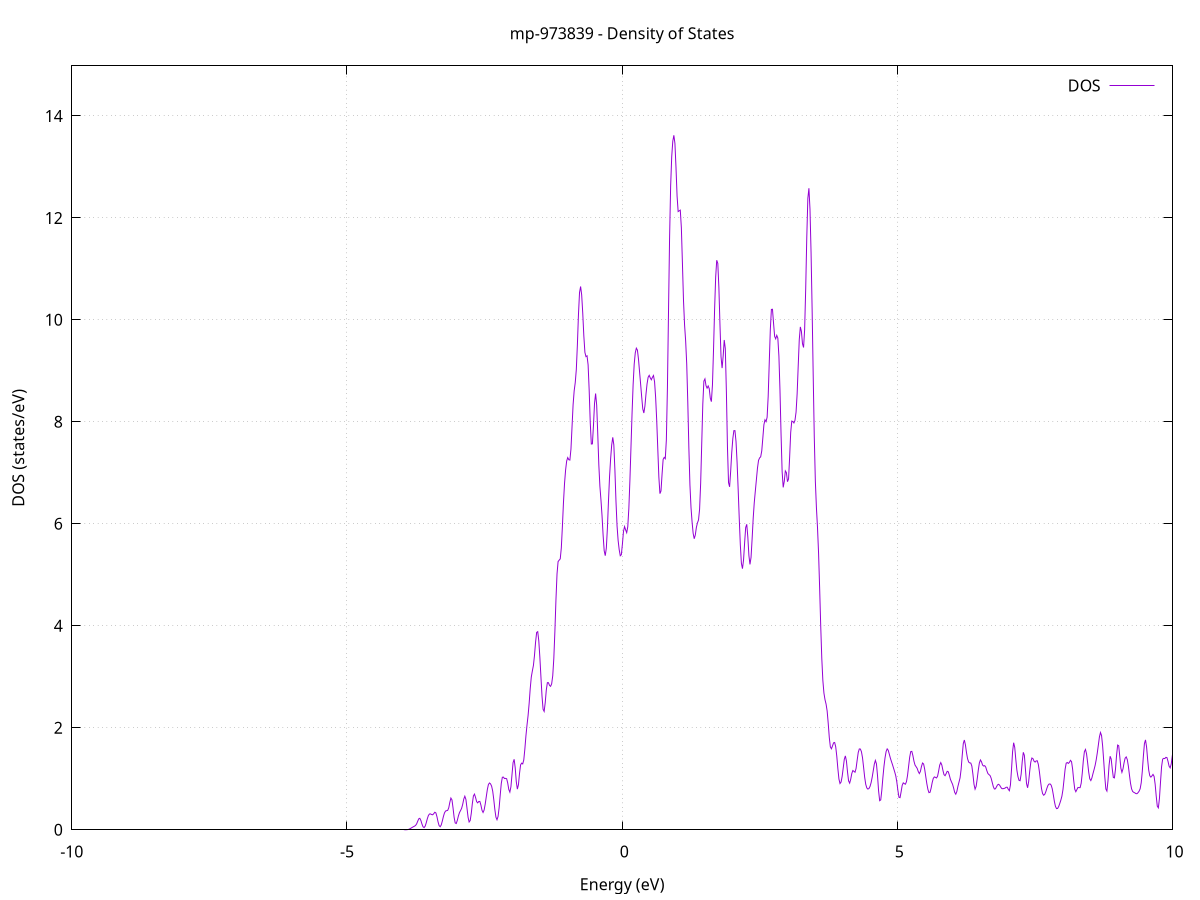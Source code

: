 set title 'mp-973839 - Density of States'
set xlabel 'Energy (eV)'
set ylabel 'DOS (states/eV)'
set grid
set xrange [-10:10]
set yrange [0:14.981]
set xzeroaxis lt -1
set terminal png size 800,600
set output 'mp-973839_dos_gnuplot.png'
plot '-' using 1:2 with lines title 'DOS'
-5.604600 0.000000
-5.585100 0.000000
-5.565600 0.000000
-5.546200 0.000000
-5.526700 0.000000
-5.507200 0.000000
-5.487700 0.000000
-5.468300 0.000000
-5.448800 0.000000
-5.429300 0.000000
-5.409800 0.000000
-5.390400 0.000000
-5.370900 0.000000
-5.351400 0.000000
-5.331900 0.000000
-5.312400 0.000000
-5.293000 0.000000
-5.273500 0.000000
-5.254000 0.000000
-5.234500 0.000000
-5.215100 0.000000
-5.195600 0.000000
-5.176100 0.000000
-5.156600 0.000000
-5.137200 0.000000
-5.117700 0.000000
-5.098200 0.000000
-5.078700 0.000000
-5.059200 0.000000
-5.039800 0.000000
-5.020300 0.000000
-5.000800 0.000000
-4.981300 0.000000
-4.961900 0.000000
-4.942400 0.000000
-4.922900 0.000000
-4.903400 0.000000
-4.884000 0.000000
-4.864500 0.000000
-4.845000 0.000000
-4.825500 0.000000
-4.806000 0.000000
-4.786600 0.000000
-4.767100 0.000000
-4.747600 0.000000
-4.728100 0.000000
-4.708700 0.000000
-4.689200 0.000000
-4.669700 0.000000
-4.650200 0.000000
-4.630800 0.000000
-4.611300 0.000000
-4.591800 0.000000
-4.572300 0.000000
-4.552800 0.000000
-4.533400 0.000000
-4.513900 0.000000
-4.494400 0.000000
-4.474900 0.000000
-4.455500 0.000000
-4.436000 0.000000
-4.416500 0.000000
-4.397000 0.000000
-4.377600 0.000000
-4.358100 0.000000
-4.338600 0.000000
-4.319100 0.000000
-4.299600 0.000000
-4.280200 0.000000
-4.260700 0.000000
-4.241200 0.000000
-4.221700 0.000000
-4.202300 0.000000
-4.182800 0.000000
-4.163300 0.000000
-4.143800 0.000000
-4.124400 0.000000
-4.104900 0.000000
-4.085400 0.000000
-4.065900 0.000000
-4.046400 0.000000
-4.027000 0.000000
-4.007500 0.000000
-3.988000 0.000000
-3.968500 0.000000
-3.949100 0.000100
-3.929600 0.000300
-3.910100 0.001500
-3.890600 0.004800
-3.871200 0.011700
-3.851700 0.022400
-3.832200 0.035200
-3.812700 0.047900
-3.793200 0.059700
-3.773800 0.070100
-3.754300 0.084200
-3.734800 0.114200
-3.715300 0.165200
-3.695900 0.214800
-3.676400 0.224800
-3.656900 0.181800
-3.637400 0.113000
-3.618000 0.058800
-3.598500 0.042800
-3.579000 0.071200
-3.559500 0.137100
-3.540000 0.217000
-3.520600 0.279600
-3.501100 0.309500
-3.481600 0.311200
-3.462100 0.298500
-3.442700 0.293900
-3.423200 0.315500
-3.403700 0.343900
-3.384200 0.330400
-3.364800 0.255900
-3.345300 0.155700
-3.325800 0.081200
-3.306300 0.060200
-3.286800 0.095100
-3.267400 0.171300
-3.247900 0.259700
-3.228400 0.330100
-3.208900 0.367300
-3.189500 0.374700
-3.170000 0.380300
-3.150500 0.431600
-3.131000 0.538100
-3.111600 0.622300
-3.092100 0.586100
-3.072600 0.427500
-3.053100 0.244800
-3.033600 0.133700
-3.014200 0.123000
-2.994700 0.185700
-2.975200 0.270900
-2.955700 0.336500
-2.936300 0.376600
-2.916800 0.420200
-2.897300 0.498700
-2.877800 0.601700
-2.858400 0.658300
-2.838900 0.595300
-2.819400 0.426400
-2.799900 0.247700
-2.780400 0.152700
-2.761000 0.180900
-2.741500 0.321100
-2.722000 0.513600
-2.702500 0.663300
-2.683100 0.699300
-2.663600 0.634400
-2.644100 0.552200
-2.624600 0.527800
-2.605200 0.554600
-2.585700 0.556100
-2.566200 0.483800
-2.546700 0.383100
-2.527200 0.339400
-2.507800 0.387600
-2.488300 0.502600
-2.468800 0.647500
-2.449300 0.789600
-2.429900 0.887800
-2.410400 0.918000
-2.390900 0.900000
-2.371400 0.854400
-2.352000 0.758300
-2.332500 0.592500
-2.313000 0.397300
-2.293500 0.247700
-2.274000 0.197000
-2.254600 0.261300
-2.235100 0.434000
-2.215600 0.678700
-2.196100 0.909000
-2.176700 1.030000
-2.157200 1.033000
-2.137700 1.004400
-2.118200 1.008000
-2.098800 1.001300
-2.079300 0.917600
-2.059800 0.790400
-2.040300 0.738400
-2.020800 0.844600
-2.001400 1.081500
-1.981900 1.316700
-1.962400 1.382300
-1.942900 1.214100
-1.923500 0.944100
-1.904000 0.797200
-1.884500 0.881700
-1.865000 1.101900
-1.845600 1.272300
-1.826100 1.306900
-1.806600 1.291800
-1.787100 1.371400
-1.767600 1.585000
-1.748200 1.842600
-1.728700 2.054000
-1.709200 2.239300
-1.689700 2.478700
-1.670300 2.766800
-1.650800 2.995300
-1.631300 3.115600
-1.611800 3.224200
-1.592400 3.423200
-1.572900 3.680700
-1.553400 3.870400
-1.533900 3.885600
-1.514400 3.704100
-1.495000 3.381400
-1.475500 2.994400
-1.456000 2.620400
-1.436500 2.362600
-1.417100 2.321000
-1.397600 2.494600
-1.378100 2.740400
-1.358600 2.885000
-1.339200 2.884800
-1.319700 2.831200
-1.300200 2.813300
-1.280700 2.862600
-1.261200 3.019700
-1.241800 3.354100
-1.222300 3.885500
-1.202800 4.507700
-1.183300 5.015800
-1.163900 5.259600
-1.144400 5.287600
-1.124900 5.312300
-1.105400 5.525100
-1.086000 5.940000
-1.066500 6.409200
-1.047000 6.789100
-1.027500 7.054900
-1.008000 7.232100
-0.988600 7.299100
-0.969100 7.257300
-0.949600 7.250500
-0.930100 7.465400
-0.910700 7.897100
-0.891200 8.335500
-0.871700 8.608700
-0.852200 8.768900
-0.832800 9.025100
-0.813300 9.508000
-0.793800 10.101800
-0.774300 10.536500
-0.754800 10.654200
-0.735400 10.490300
-0.715900 10.130900
-0.696400 9.689400
-0.676900 9.363800
-0.657500 9.279300
-0.638000 9.294900
-0.618500 9.117300
-0.599000 8.618000
-0.579600 7.986100
-0.560100 7.565300
-0.540600 7.567900
-0.521100 7.928700
-0.501600 8.364800
-0.482200 8.555600
-0.462700 8.327100
-0.443200 7.763900
-0.423700 7.155700
-0.404300 6.736900
-0.384800 6.465800
-0.365300 6.156000
-0.345800 5.776300
-0.326400 5.474000
-0.306900 5.375200
-0.287400 5.523200
-0.267900 5.914200
-0.248400 6.442800
-0.229000 6.923100
-0.209500 7.274100
-0.190000 7.545400
-0.170500 7.696400
-0.151100 7.549500
-0.131600 7.058000
-0.112100 6.441900
-0.092600 5.960300
-0.073200 5.675000
-0.053700 5.494500
-0.034200 5.374000
-0.014700 5.394100
0.004800 5.601900
0.024200 5.851000
0.043700 5.945300
0.063200 5.881300
0.082700 5.826300
0.102100 5.942800
0.121600 6.298700
0.141100 6.854700
0.160600 7.508000
0.180000 8.162000
0.199500 8.730100
0.219000 9.130700
0.238500 9.353200
0.258000 9.444700
0.277400 9.407800
0.296900 9.231300
0.316400 8.983900
0.335900 8.739100
0.355300 8.487500
0.374800 8.254200
0.394300 8.173200
0.413800 8.309100
0.433200 8.544400
0.452700 8.745100
0.472200 8.874200
0.491700 8.911900
0.511200 8.862200
0.530600 8.825300
0.550100 8.874000
0.569600 8.909000
0.589100 8.785800
0.608500 8.480600
0.628000 8.030900
0.647500 7.471200
0.667000 6.918300
0.686400 6.592100
0.705900 6.644800
0.725400 6.973700
0.744900 7.263500
0.764400 7.303200
0.783800 7.277200
0.803300 7.644400
0.822800 8.671800
0.842300 10.151600
0.861700 11.594100
0.881200 12.624700
0.900700 13.201500
0.920200 13.502000
0.939600 13.619400
0.959100 13.459700
0.978600 12.985100
0.998100 12.427800
1.017600 12.123900
1.037000 12.138000
1.056500 12.151700
1.076000 11.806700
1.095500 11.104400
1.114900 10.378700
1.134400 9.899100
1.153900 9.585600
1.173400 9.134800
1.192800 8.382000
1.212300 7.489900
1.231800 6.762500
1.251300 6.317900
1.270800 6.036700
1.290200 5.813700
1.309700 5.707600
1.329200 5.779700
1.348700 5.929600
1.368100 6.018000
1.387600 6.076000
1.407100 6.285600
1.426600 6.796200
1.446000 7.571100
1.465500 8.346400
1.485000 8.798300
1.504500 8.842500
1.524000 8.708800
1.543400 8.660700
1.562900 8.704300
1.582400 8.651600
1.601900 8.463300
1.621300 8.396200
1.640800 8.722100
1.660300 9.412600
1.679800 10.201000
1.699200 10.835900
1.718700 11.169400
1.738200 11.107100
1.757700 10.635600
1.777200 9.916000
1.796600 9.279200
1.816100 9.054100
1.835600 9.290200
1.855100 9.605000
1.874500 9.437200
1.894000 8.596600
1.913500 7.511100
1.933000 6.808800
1.952400 6.725500
1.971900 7.030300
1.991400 7.396400
2.010900 7.670600
2.030400 7.827600
2.049800 7.827300
2.069300 7.612300
2.088800 7.198100
2.108300 6.669900
2.127700 6.109300
2.147200 5.591500
2.166700 5.226100
2.186200 5.120700
2.205600 5.288100
2.225100 5.621900
2.244600 5.928000
2.264100 5.990800
2.283600 5.742700
2.303000 5.381600
2.322500 5.204200
2.342000 5.341100
2.361500 5.701900
2.380900 6.101600
2.400400 6.411900
2.419900 6.641900
2.439400 6.867100
2.458800 7.092200
2.478300 7.244700
2.497800 7.293200
2.517300 7.313900
2.536800 7.430700
2.556200 7.681800
2.575700 7.941400
2.595200 8.039300
2.614700 8.003500
2.634100 8.089800
2.653600 8.500100
2.673100 9.161000
2.692600 9.814200
2.712000 10.204900
2.731500 10.207800
2.751000 9.934100
2.770500 9.677000
2.790000 9.628100
2.809400 9.696400
2.828900 9.641600
2.848400 9.289300
2.867900 8.615500
2.887300 7.762400
2.906800 7.028600
2.926300 6.714800
2.945800 6.832900
2.965200 7.038000
2.984700 7.004400
3.004200 6.825900
3.023700 6.880100
3.043200 7.302600
3.062600 7.790700
3.082100 8.014800
3.101600 8.004800
3.121100 7.978500
3.140500 8.030500
3.160000 8.190300
3.179500 8.545900
3.199000 9.091700
3.218400 9.614000
3.237900 9.861900
3.257400 9.772300
3.276900 9.531400
3.296400 9.458500
3.315800 9.807900
3.335300 10.611300
3.354800 11.616300
3.374300 12.386100
3.393700 12.580900
3.413200 12.169300
3.432700 11.321500
3.452200 10.189600
3.471600 8.907100
3.491100 7.706400
3.510600 6.834200
3.530100 6.316600
3.549600 5.928000
3.569000 5.425400
3.588500 4.745300
3.608000 4.000500
3.627500 3.361900
3.646900 2.928100
3.666400 2.681100
3.685900 2.551500
3.705400 2.465100
3.724800 2.329500
3.744300 2.089200
3.763800 1.810600
3.783300 1.625400
3.802800 1.588200
3.822200 1.644000
3.841700 1.705600
3.861200 1.711500
3.880700 1.626600
3.900100 1.441200
3.919600 1.198900
3.939100 0.995300
3.958600 0.906700
3.978000 0.935400
3.997500 1.046200
4.017000 1.211700
4.036500 1.380100
4.056000 1.449000
4.075400 1.347300
4.094900 1.134900
4.114400 0.958300
4.133900 0.914600
4.153300 0.991500
4.172800 1.104000
4.192300 1.162400
4.211800 1.145400
4.231200 1.128500
4.250700 1.203700
4.270200 1.364800
4.289700 1.515300
4.309200 1.585100
4.328600 1.583300
4.348100 1.530700
4.367600 1.411500
4.387100 1.225900
4.406500 1.031700
4.426000 0.892100
4.445500 0.820700
4.465000 0.798000
4.484400 0.808800
4.503900 0.849400
4.523400 0.922600
4.542900 1.028000
4.562400 1.156600
4.581800 1.286100
4.601300 1.359900
4.620800 1.293000
4.640300 1.058800
4.659700 0.761200
4.679200 0.570200
4.698700 0.585400
4.718200 0.773700
4.737600 1.022100
4.757100 1.240800
4.776600 1.410500
4.796100 1.533100
4.815600 1.586400
4.835000 1.558600
4.854500 1.482700
4.874000 1.403700
4.893500 1.338000
4.912900 1.274700
4.932400 1.205500
4.951900 1.136600
4.971400 1.059800
4.990800 0.939200
5.010300 0.771400
5.029800 0.636800
5.049300 0.630100
5.068800 0.743800
5.088200 0.869900
5.107700 0.920000
5.127200 0.904500
5.146700 0.893500
5.166100 0.942700
5.185600 1.066800
5.205100 1.245000
5.224600 1.423200
5.244000 1.533500
5.263500 1.538000
5.283000 1.454800
5.302500 1.344400
5.322000 1.268200
5.341400 1.236700
5.360900 1.203600
5.380400 1.142200
5.399900 1.102600
5.419300 1.144200
5.438800 1.241900
5.458300 1.309500
5.477800 1.289800
5.497200 1.187600
5.516700 1.044300
5.536200 0.903800
5.555700 0.792300
5.575200 0.728300
5.594600 0.735400
5.614100 0.816000
5.633600 0.925700
5.653100 1.006800
5.672500 1.036500
5.692000 1.028100
5.711500 1.016000
5.731000 1.049100
5.750400 1.150000
5.769900 1.268200
5.789400 1.318000
5.808900 1.268700
5.828400 1.166500
5.847800 1.081800
5.867300 1.060700
5.886800 1.100100
5.906300 1.146300
5.925700 1.138000
5.945200 1.069200
5.964700 0.990400
5.984200 0.938500
6.003600 0.892700
6.023100 0.818400
6.042600 0.732400
6.062100 0.697700
6.081600 0.750800
6.101000 0.850400
6.120500 0.933500
6.140000 1.017900
6.159500 1.187700
6.178900 1.453400
6.198400 1.689700
6.217900 1.760100
6.237400 1.665000
6.256800 1.513500
6.276300 1.393600
6.295800 1.328600
6.315300 1.311300
6.334800 1.308800
6.354200 1.249800
6.373700 1.088100
6.393200 0.892500
6.412700 0.796100
6.432100 0.850600
6.451600 0.998800
6.471100 1.168200
6.490600 1.309000
6.510000 1.369500
6.529500 1.333800
6.549000 1.269200
6.568500 1.250000
6.588000 1.257400
6.607400 1.227100
6.626900 1.157700
6.646400 1.102300
6.665900 1.081700
6.685300 1.063000
6.704800 1.011400
6.724300 0.929400
6.743800 0.847300
6.763300 0.799500
6.782700 0.803500
6.802200 0.843100
6.821700 0.881100
6.841200 0.892300
6.860600 0.872200
6.880100 0.834500
6.899600 0.807700
6.919100 0.804700
6.938500 0.810100
6.958000 0.817500
6.977500 0.833500
6.997000 0.834500
7.016500 0.792800
7.035900 0.765600
7.055400 0.880300
7.074900 1.182500
7.094400 1.532500
7.113800 1.707300
7.133300 1.616500
7.152800 1.378800
7.172300 1.168800
7.191700 1.043500
7.211200 0.969100
7.230700 0.961700
7.250200 1.092600
7.269700 1.338100
7.289100 1.519200
7.308600 1.459200
7.328100 1.183400
7.347600 0.907100
7.367000 0.823300
7.386500 0.945100
7.406000 1.153600
7.425500 1.327900
7.444900 1.407800
7.464400 1.395200
7.483900 1.345700
7.503400 1.327300
7.522900 1.349400
7.542300 1.353800
7.561800 1.285300
7.581300 1.142100
7.600800 0.964200
7.620200 0.806200
7.639700 0.709000
7.659200 0.677400
7.678700 0.694300
7.698100 0.745600
7.717600 0.813900
7.737100 0.869800
7.756600 0.896400
7.776100 0.899000
7.795500 0.875000
7.815000 0.804300
7.834500 0.685600
7.854000 0.555200
7.873400 0.458300
7.892900 0.414800
7.912400 0.418000
7.931900 0.455500
7.951300 0.514100
7.970800 0.579100
7.990300 0.658000
8.009800 0.788200
8.029300 0.984000
8.048700 1.186700
8.068200 1.305600
8.087700 1.319300
8.107200 1.301100
8.126600 1.322100
8.146100 1.361600
8.165600 1.335500
8.185100 1.190300
8.204500 0.970500
8.224000 0.795400
8.243500 0.746600
8.263000 0.789400
8.282500 0.829700
8.301900 0.825900
8.321400 0.826500
8.340900 0.912100
8.360400 1.110600
8.379800 1.355000
8.399300 1.532600
8.418800 1.575400
8.438300 1.488400
8.457700 1.319000
8.477200 1.132500
8.496700 0.999300
8.516200 0.964900
8.535700 1.017500
8.555100 1.101600
8.574600 1.179200
8.594100 1.262200
8.613600 1.371000
8.633000 1.504500
8.652500 1.660300
8.672000 1.819200
8.691500 1.907400
8.710900 1.848500
8.730400 1.645600
8.749900 1.356200
8.769400 1.041800
8.788900 0.799800
8.808300 0.759300
8.827800 0.960100
8.847300 1.262900
8.866800 1.442000
8.886200 1.387700
8.905700 1.190400
8.925200 1.026200
8.944700 1.017100
8.964100 1.187800
8.983600 1.459000
9.003100 1.661500
9.022600 1.648300
9.042100 1.438300
9.061500 1.210000
9.081000 1.125900
9.100500 1.194200
9.120000 1.315000
9.139400 1.404100
9.158900 1.429000
9.178400 1.377300
9.197900 1.249500
9.217300 1.077300
9.236800 0.914900
9.256300 0.803700
9.275800 0.751000
9.295300 0.734900
9.314700 0.724600
9.334200 0.709800
9.353700 0.707500
9.373200 0.726900
9.392600 0.755900
9.412100 0.803700
9.431600 0.920700
9.451100 1.144600
9.470500 1.439300
9.490000 1.689300
9.509500 1.762800
9.529000 1.623600
9.548500 1.377500
9.567900 1.168700
9.587400 1.059000
9.606900 1.032500
9.626400 1.056600
9.645800 1.085800
9.665300 1.048400
9.684800 0.893900
9.704300 0.659000
9.723700 0.462300
9.743200 0.430100
9.762700 0.612800
9.782200 0.937400
9.801700 1.237900
9.821100 1.385200
9.840600 1.400200
9.860100 1.396300
9.879600 1.420200
9.899000 1.415700
9.918500 1.341800
9.938000 1.246700
9.957500 1.214300
9.976900 1.290900
9.996400 1.449700
10.015900 1.588000
10.035400 1.596100
10.054900 1.466000
10.074300 1.304900
10.093800 1.224600
10.113300 1.251300
10.132800 1.340500
10.152200 1.429000
10.171700 1.467500
10.191200 1.438200
10.210700 1.346000
10.230100 1.196800
10.249600 1.018800
10.269100 0.889500
10.288600 0.882900
10.308100 0.989100
10.327500 1.132500
10.347000 1.263800
10.366500 1.381600
10.386000 1.484200
10.405400 1.553100
10.424900 1.571700
10.444400 1.532700
10.463900 1.441900
10.483300 1.316000
10.502800 1.176700
10.522300 1.065700
10.541800 1.047900
10.561300 1.157400
10.580700 1.338100
10.600200 1.464300
10.619700 1.435000
10.639200 1.254500
10.658600 1.031300
10.678100 0.881600
10.697600 0.831900
10.717100 0.841100
10.736500 0.902100
10.756000 1.063300
10.775500 1.334000
10.795000 1.625400
10.814500 1.819300
10.833900 1.875800
10.853400 1.849500
10.872900 1.799400
10.892400 1.707500
10.911800 1.512800
10.931300 1.217300
10.950800 0.921900
10.970300 0.743200
10.989700 0.722000
11.009200 0.825200
11.028700 0.995800
11.048200 1.167300
11.067700 1.270600
11.087100 1.281800
11.106600 1.248700
11.126100 1.227300
11.145600 1.211200
11.165000 1.163100
11.184500 1.083100
11.204000 1.018600
11.223500 1.041500
11.242900 1.218000
11.262400 1.549500
11.281900 1.925000
11.301400 2.160900
11.320900 2.113300
11.340300 1.776400
11.359800 1.303100
11.379300 0.927900
11.398800 0.827400
11.418200 1.005900
11.437700 1.292900
11.457200 1.478800
11.476700 1.475400
11.496100 1.346000
11.515600 1.204700
11.535100 1.128400
11.554600 1.141100
11.574100 1.227000
11.593500 1.341500
11.613000 1.422400
11.632500 1.422200
11.652000 1.362900
11.671400 1.345400
11.690900 1.446800
11.710400 1.600200
11.729900 1.644700
11.749300 1.503800
11.768800 1.246600
11.788300 0.995400
11.807800 0.846800
11.827300 0.848400
11.846700 0.961900
11.866200 1.069300
11.885700 1.092000
11.905200 1.093800
11.924600 1.188200
11.944100 1.348600
11.963600 1.404400
11.983100 1.237700
12.002500 0.907200
12.022000 0.568500
12.041500 0.345700
12.061000 0.291100
12.080500 0.400600
12.099900 0.614800
12.119400 0.828100
12.138900 0.954100
12.158400 0.992400
12.177800 1.001400
12.197300 1.009100
12.216800 0.986100
12.236300 0.916000
12.255700 0.863000
12.275200 0.931400
12.294700 1.158300
12.314200 1.459400
12.333700 1.686400
12.353100 1.751100
12.372600 1.714100
12.392100 1.727200
12.411600 1.859200
12.431000 2.000200
12.450500 1.980400
12.470000 1.765900
12.489500 1.486000
12.508900 1.278800
12.528400 1.177400
12.547900 1.156400
12.567400 1.217300
12.586900 1.367100
12.606300 1.536000
12.625800 1.590600
12.645300 1.459900
12.664800 1.227100
12.684200 1.072900
12.703700 1.114500
12.723200 1.300900
12.742700 1.466900
12.762100 1.479100
12.781600 1.330500
12.801100 1.114000
12.820600 0.937400
12.840100 0.870600
12.859500 0.934700
12.879000 1.101900
12.898500 1.314600
12.918000 1.512500
12.937400 1.645100
12.956900 1.678800
12.976400 1.611000
12.995900 1.475000
13.015300 1.325300
13.034800 1.212000
13.054300 1.153400
13.073800 1.123800
13.093300 1.077000
13.112700 1.006200
13.132200 0.973600
13.151700 1.060500
13.171200 1.293500
13.190600 1.603600
13.210100 1.834800
13.229600 1.844300
13.249100 1.636900
13.268500 1.359200
13.288000 1.150700
13.307500 1.048200
13.327000 1.037600
13.346500 1.122800
13.365900 1.300100
13.385400 1.524700
13.404900 1.767100
13.424400 2.064500
13.443800 2.439400
13.463300 2.782900
13.482800 2.899900
13.502300 2.684100
13.521700 2.221700
13.541200 1.735100
13.560700 1.430800
13.580200 1.377600
13.599700 1.496200
13.619100 1.641800
13.638600 1.708500
13.658100 1.696800
13.677600 1.692900
13.697000 1.778400
13.716500 1.956400
13.736000 2.140900
13.755500 2.202500
13.774900 2.051500
13.794400 1.712000
13.813900 1.318500
13.833400 1.026900
13.852900 0.924600
13.872300 1.027700
13.891800 1.321300
13.911300 1.726100
13.930800 2.049700
13.950200 2.085500
13.969700 1.791800
13.989200 1.315300
14.008700 0.854000
14.028100 0.544000
14.047600 0.432800
14.067100 0.483300
14.086600 0.598300
14.106100 0.686900
14.125500 0.726300
14.145000 0.749900
14.164500 0.783900
14.184000 0.822600
14.203400 0.860200
14.222900 0.920600
14.242400 1.028500
14.261900 1.152300
14.281300 1.211800
14.300800 1.172000
14.320300 1.099200
14.339800 1.099600
14.359300 1.231800
14.378700 1.480600
14.398200 1.770100
14.417700 2.024700
14.437200 2.265100
14.456600 2.574200
14.476100 2.893900
14.495600 2.991200
14.515100 2.746000
14.534500 2.337900
14.554000 2.021100
14.573500 1.851400
14.593000 1.734900
14.612500 1.610900
14.631900 1.500900
14.651400 1.457200
14.670900 1.498600
14.690400 1.579000
14.709800 1.651200
14.729300 1.742800
14.748800 1.900400
14.768300 2.080900
14.787700 2.170500
14.807200 2.102200
14.826700 1.922600
14.846200 1.743500
14.865700 1.639700
14.885100 1.603400
14.904600 1.585700
14.924100 1.540600
14.943600 1.443100
14.963000 1.327600
14.982500 1.284200
15.002000 1.356600
15.021500 1.474900
15.040900 1.539900
15.060400 1.546500
15.079900 1.590600
15.099400 1.749000
15.118900 1.957800
15.138300 2.051100
15.157800 1.955400
15.177300 1.787200
15.196800 1.708100
15.216200 1.754000
15.235700 1.860600
15.255200 1.970600
15.274700 2.045700
15.294100 2.031200
15.313600 1.895500
15.333100 1.692200
15.352600 1.531000
15.372100 1.493700
15.391500 1.601600
15.411000 1.827900
15.430500 2.089200
15.450000 2.252700
15.469400 2.230000
15.488900 2.066500
15.508400 1.887300
15.527900 1.776600
15.547300 1.755300
15.566800 1.823300
15.586300 1.956100
15.605800 2.086000
15.625300 2.132600
15.644700 2.059800
15.664200 1.909100
15.683700 1.772200
15.703200 1.718300
15.722600 1.747400
15.742100 1.805300
15.761600 1.828300
15.781100 1.788200
15.800500 1.722500
15.820000 1.719300
15.839500 1.850900
15.859000 2.089100
15.878500 2.293000
15.897900 2.321000
15.917400 2.160500
15.936900 1.938100
15.956400 1.802400
15.975800 1.791100
15.995300 1.820400
16.014800 1.824700
16.034300 1.859600
16.053700 2.028800
16.073200 2.337900
16.092700 2.651200
16.112200 2.798000
16.131700 2.736600
16.151100 2.593500
16.170600 2.503400
16.190100 2.463700
16.209600 2.405200
16.229000 2.325800
16.248500 2.270600
16.268000 2.252800
16.287500 2.256600
16.306900 2.264500
16.326400 2.264700
16.345900 2.255700
16.365400 2.226800
16.384900 2.144900
16.404300 2.005700
16.423800 1.875100
16.443300 1.836500
16.462800 1.894200
16.482200 1.945900
16.501700 1.882300
16.521200 1.714300
16.540700 1.558200
16.560100 1.509500
16.579600 1.585500
16.599100 1.766300
16.618600 2.007200
16.638100 2.223400
16.657500 2.343000
16.677000 2.378500
16.696500 2.406400
16.716000 2.487300
16.735400 2.626200
16.754900 2.780300
16.774400 2.871300
16.793900 2.813000
16.813300 2.582600
16.832800 2.255300
16.852300 1.930900
16.871800 1.661400
16.891300 1.466100
16.910700 1.365500
16.930200 1.381800
16.949700 1.526400
16.969200 1.776200
16.988600 2.044900
17.008100 2.202000
17.027600 2.167200
17.047100 1.993900
17.066500 1.819900
17.086000 1.737600
17.105500 1.736800
17.125000 1.751500
17.144500 1.735500
17.163900 1.708600
17.183400 1.729200
17.202900 1.822200
17.222400 1.968500
17.241800 2.157200
17.261300 2.384100
17.280800 2.579300
17.300300 2.602100
17.319700 2.372000
17.339200 1.972800
17.358700 1.577700
17.378200 1.315800
17.397700 1.239300
17.417100 1.344900
17.436600 1.580300
17.456100 1.865700
17.475600 2.134700
17.495000 2.357300
17.514500 2.532100
17.534000 2.649400
17.553500 2.671400
17.572900 2.578000
17.592400 2.414600
17.611900 2.261300
17.631400 2.171900
17.650900 2.149600
17.670300 2.158400
17.689800 2.170300
17.709300 2.206700
17.728800 2.287700
17.748200 2.352600
17.767700 2.314600
17.787200 2.200200
17.806700 2.141500
17.826100 2.216500
17.845600 2.366500
17.865100 2.467900
17.884600 2.431400
17.904100 2.246000
17.923500 1.969700
17.943000 1.693300
17.962500 1.518400
17.982000 1.512300
18.001400 1.619800
18.020900 1.688200
18.040400 1.633200
18.059900 1.502000
18.079300 1.360500
18.098800 1.219200
18.118300 1.081900
18.137800 0.987000
18.157300 0.981600
18.176700 1.097400
18.196200 1.359400
18.215700 1.779900
18.235200 2.292100
18.254600 2.708700
18.274100 2.827500
18.293600 2.611300
18.313100 2.236600
18.332500 1.937700
18.352000 1.810300
18.371500 1.797400
18.391000 1.846800
18.410500 1.981800
18.429900 2.182900
18.449400 2.313400
18.468900 2.271800
18.488400 2.154800
18.507800 2.153700
18.527300 2.315600
18.546800 2.483900
18.566300 2.468200
18.585700 2.230500
18.605200 1.885800
18.624700 1.559600
18.644200 1.308500
18.663700 1.175400
18.683100 1.225500
18.702600 1.459600
18.722100 1.739300
18.741600 1.889700
18.761000 1.871700
18.780500 1.784800
18.800000 1.727100
18.819500 1.729700
18.838900 1.789800
18.858400 1.902000
18.877900 2.076600
18.897400 2.336600
18.916900 2.640600
18.936300 2.822700
18.955800 2.707200
18.975300 2.316600
18.994800 1.884200
19.014200 1.647100
19.033700 1.696900
19.053200 2.000600
19.072700 2.451100
19.092100 2.883500
19.111600 3.121300
19.131100 3.064700
19.150600 2.741200
19.170100 2.269800
19.189500 1.781500
19.209000 1.364400
19.228500 1.064100
19.248000 0.918900
19.267400 0.967300
19.286900 1.195800
19.306400 1.504900
19.325900 1.771200
19.345300 1.942600
19.364800 2.041700
19.384300 2.083400
19.403800 2.038200
19.423300 1.883600
19.442700 1.657100
19.462200 1.456800
19.481700 1.397400
19.501200 1.522200
19.520600 1.752200
19.540100 1.956600
19.559600 2.059900
19.579100 2.057100
19.598500 1.986200
19.618000 1.920300
19.637500 1.909600
19.657000 1.916000
19.676500 1.885400
19.695900 1.860800
19.715400 1.913900
19.734900 1.992000
19.754400 1.962500
19.773800 1.808400
19.793300 1.666700
19.812800 1.671100
19.832300 1.861600
19.851700 2.233700
19.871200 2.738900
19.890700 3.229100
19.910200 3.528000
19.929700 3.574200
19.949100 3.420700
19.968600 3.158900
19.988100 2.911400
20.007600 2.790300
20.027000 2.793100
20.046500 2.819500
20.066000 2.820300
20.085500 2.844200
20.104900 2.914000
20.124400 2.951700
20.143900 2.870100
20.163400 2.663300
20.182900 2.388900
20.202300 2.116500
20.221800 1.898500
20.241300 1.763000
20.260800 1.733300
20.280200 1.840900
20.299700 2.096000
20.319200 2.448800
20.338700 2.780400
20.358100 2.948700
20.377600 2.898100
20.397100 2.713300
20.416600 2.507900
20.436100 2.301700
20.455500 2.072900
20.475000 1.858700
20.494500 1.741100
20.514000 1.774800
20.533400 1.952300
20.552900 2.181900
20.572400 2.294400
20.591900 2.169400
20.611300 1.886700
20.630800 1.654600
20.650300 1.563300
20.669800 1.512900
20.689300 1.403600
20.708700 1.284700
20.728200 1.275500
20.747700 1.408200
20.767200 1.594500
20.786600 1.725700
20.806100 1.783800
20.825600 1.838900
20.845100 1.939300
20.864500 2.046900
20.884000 2.097600
20.903500 2.078100
20.923000 2.026900
20.942500 2.006200
20.961900 2.061800
20.981400 2.170500
21.000900 2.272600
21.020400 2.364100
21.039800 2.465200
21.059300 2.508700
21.078800 2.369400
21.098300 2.022000
21.117700 1.609700
21.137200 1.336300
21.156700 1.298100
21.176200 1.427100
21.195700 1.590600
21.215100 1.730100
21.234600 1.878500
21.254100 2.050400
21.273600 2.190800
21.293000 2.271600
21.312500 2.364400
21.332000 2.548200
21.351500 2.775700
21.370900 2.890400
21.390400 2.787900
21.409900 2.529700
21.429400 2.275200
21.448900 2.127800
21.468300 2.085900
21.487800 2.119700
21.507300 2.216000
21.526800 2.330000
21.546200 2.391000
21.565700 2.406000
21.585200 2.472800
21.604700 2.654800
21.624100 2.911100
21.643600 3.144500
21.663100 3.256800
21.682600 3.188000
21.702100 2.943700
21.721500 2.586500
21.741000 2.204600
21.760500 1.884200
21.780000 1.692300
21.799400 1.652200
21.818900 1.716700
21.838400 1.799600
21.857900 1.863100
21.877300 1.943800
21.896800 2.074600
21.916300 2.203000
21.935800 2.207300
21.955300 2.007300
21.974700 1.657600
21.994200 1.317500
22.013700 1.135900
22.033200 1.158100
22.052600 1.302400
22.072100 1.429500
22.091600 1.475400
22.111100 1.511700
22.130500 1.654300
22.150000 1.936500
22.169500 2.284300
22.189000 2.584400
22.208500 2.766200
22.227900 2.832100
22.247400 2.810200
22.266900 2.712200
22.286400 2.564400
22.305800 2.432000
22.325300 2.355800
22.344800 2.300700
22.364300 2.220200
22.383700 2.144500
22.403200 2.161500
22.422700 2.308700
22.442200 2.509900
22.461700 2.657000
22.481100 2.750300
22.500600 2.881400
22.520100 3.075700
22.539600 3.256700
22.559000 3.362300
22.578500 3.389800
22.598000 3.344500
22.617500 3.248200
22.636900 3.181800
22.656400 3.226700
22.675900 3.377800
22.695400 3.587400
22.714900 3.851200
22.734300 4.148700
22.753800 4.353900
22.773300 4.344400
22.792800 4.172300
22.812200 3.983000
22.831700 3.795200
22.851200 3.529300
22.870700 3.212200
22.890100 2.981000
22.909600 2.908900
22.929100 2.952400
22.948600 3.038100
22.968100 3.110200
22.987500 3.124100
23.007000 3.060900
23.026500 2.940900
23.046000 2.825700
23.065400 2.810500
23.084900 2.953200
23.104400 3.194800
23.123900 3.393300
23.143300 3.447100
23.162800 3.372700
23.182300 3.268400
23.201800 3.200900
23.221300 3.139500
23.240700 3.015900
23.260200 2.836300
23.279700 2.717000
23.299200 2.795600
23.318600 3.087200
23.338100 3.436700
23.357600 3.632200
23.377100 3.568600
23.396500 3.304300
23.416000 2.988300
23.435500 2.732400
23.455000 2.542500
23.474500 2.410100
23.493900 2.439300
23.513400 2.754000
23.532900 3.263100
23.552400 3.663500
23.571800 3.741100
23.591300 3.568900
23.610800 3.374000
23.630300 3.310800
23.649700 3.375300
23.669200 3.463000
23.688700 3.497000
23.708200 3.486900
23.727700 3.455900
23.747100 3.387200
23.766600 3.273300
23.786100 3.143200
23.805600 3.030400
23.825000 2.953100
23.844500 2.903700
23.864000 2.839100
23.883500 2.703200
23.902900 2.501300
23.922400 2.351700
23.941900 2.404500
23.961400 2.669900
23.980900 2.954800
24.000300 3.014900
24.019800 2.799100
24.039300 2.515200
24.058800 2.414000
24.078200 2.537200
24.097700 2.745600
24.117200 2.944300
24.136700 3.166400
24.156100 3.435300
24.175600 3.627600
24.195100 3.538000
24.214600 3.112400
24.234100 2.565100
24.253500 2.185800
24.273000 2.063000
24.292500 2.045200
24.312000 1.935200
24.331400 1.704100
24.350900 1.535900
24.370400 1.647500
24.389900 2.058800
24.409300 2.570300
24.428800 2.941900
24.448300 3.049700
24.467800 2.915600
24.487300 2.668200
24.506700 2.480100
24.526200 2.500000
24.545700 2.786100
24.565200 3.261900
24.584600 3.739700
24.604100 4.002500
24.623600 3.900100
24.643100 3.450300
24.662600 2.857300
24.682000 2.365600
24.701500 2.086800
24.721000 1.974100
24.740500 1.927400
24.759900 1.908400
24.779400 1.964700
24.798900 2.129000
24.818400 2.324500
24.837800 2.432300
24.857300 2.426100
24.876800 2.370700
24.896300 2.307100
24.915800 2.206500
24.935200 2.053900
24.954700 1.939000
24.974200 1.991800
24.993700 2.212800
25.013100 2.443500
25.032600 2.542900
25.052100 2.545300
25.071600 2.596700
25.091000 2.739800
25.110500 2.833900
25.130000 2.736700
25.149500 2.492100
25.169000 2.254800
25.188400 2.078500
25.207900 1.897000
25.227400 1.711000
25.246900 1.667800
25.266300 1.883400
25.285800 2.241600
25.305300 2.451600
25.324800 2.317400
25.344200 1.922400
25.363700 1.543600
25.383200 1.414000
25.402700 1.574600
25.422200 1.908200
25.441600 2.253000
25.461100 2.480500
25.480600 2.521500
25.500100 2.375700
25.519500 2.104300
25.539000 1.797600
25.558500 1.530400
25.578000 1.322600
25.597400 1.144800
25.616900 0.997800
25.636400 0.964900
25.655900 1.118800
25.675400 1.379600
25.694800 1.548300
25.714300 1.517400
25.733800 1.391400
25.753300 1.358400
25.772700 1.484100
25.792200 1.672800
25.811700 1.805400
25.831200 1.858300
25.850600 1.862500
25.870100 1.810300
25.889600 1.684500
25.909100 1.547700
25.928600 1.520800
25.948000 1.666000
25.967500 1.930200
25.987000 2.211200
26.006500 2.451700
26.025900 2.627800
26.045400 2.664300
26.064900 2.469200
26.084400 2.073900
26.103800 1.637600
26.123300 1.290300
26.142800 1.051900
26.162300 0.913700
26.181800 0.919500
26.201200 1.115300
26.220700 1.440300
26.240200 1.720400
26.259700 1.803600
26.279100 1.703200
26.298600 1.580800
26.318100 1.576400
26.337600 1.680100
26.357000 1.789100
26.376500 1.850100
26.396000 1.871900
26.415500 1.832100
26.435000 1.686000
26.454400 1.465000
26.473900 1.284700
26.493400 1.275200
26.512900 1.560900
26.532300 2.278300
26.551800 3.555800
26.571300 5.474600
26.590800 8.149300
26.610200 12.042600
26.629700 18.161000
26.649200 27.226900
26.668700 37.809200
26.688200 45.641600
26.707600 46.266100
26.727100 38.990400
26.746600 27.591700
26.766100 16.973200
26.785500 9.763200
26.805000 5.875900
26.824500 4.027200
26.844000 3.060500
26.863400 2.402000
26.882900 1.931000
26.902400 1.649100
26.921900 1.493400
26.941400 1.390000
26.960800 1.338900
26.980300 1.368200
26.999800 1.450600
27.019300 1.519800
27.038700 1.552500
27.058200 1.578700
27.077700 1.610600
27.097200 1.628000
27.116600 1.632500
27.136100 1.644000
27.155600 1.663100
27.175100 1.714500
27.194600 1.876900
27.214000 2.196700
27.233500 2.608900
27.253000 2.972300
27.272500 3.145800
27.291900 3.058500
27.311400 2.773600
27.330900 2.460200
27.350400 2.242600
27.369800 2.095600
27.389300 1.924800
27.408800 1.709400
27.428300 1.514600
27.447800 1.404700
27.467200 1.404100
27.486700 1.509600
27.506200 1.675500
27.525700 1.806400
27.545100 1.832900
27.564600 1.794300
27.584100 1.786800
27.603600 1.827900
27.623000 1.842400
27.642500 1.786100
27.662000 1.696200
27.681500 1.615900
27.701000 1.558100
27.720400 1.548800
27.739900 1.635300
27.759400 1.835400
27.778900 2.101500
27.798300 2.328500
27.817800 2.386200
27.837300 2.209400
27.856800 1.902900
27.876200 1.696600
27.895700 1.751800
27.915200 2.027200
27.934700 2.321000
27.954200 2.432100
27.973600 2.317000
27.993100 2.103700
28.012600 1.956000
28.032100 1.930000
28.051500 1.949200
28.071000 1.902100
28.090500 1.746900
28.110000 1.518700
28.129400 1.271700
28.148900 1.056200
28.168400 0.930000
28.187900 0.939100
28.207400 1.080700
28.226800 1.308700
28.246300 1.581400
28.265800 1.890100
28.285300 2.231500
28.304700 2.552600
28.324200 2.732300
28.343700 2.643800
28.363200 2.287500
28.382600 1.858700
28.402100 1.612000
28.421600 1.652700
28.441100 1.881500
28.460600 2.093100
28.480000 2.129100
28.499500 2.015900
28.519000 1.949100
28.538500 2.088800
28.557900 2.394400
28.577400 2.689100
28.596900 2.834300
28.616400 2.801700
28.635800 2.639800
28.655300 2.440900
28.674800 2.297500
28.694300 2.228700
28.713800 2.159600
28.733200 2.016400
28.752700 1.844700
28.772200 1.806100
28.791700 2.042900
28.811100 2.529400
28.830600 3.053500
28.850100 3.387200
28.869600 3.472000
28.889000 3.373900
28.908500 3.127100
28.928000 2.758700
28.947500 2.387000
28.967000 2.131800
28.986400 2.007600
29.005900 2.010900
29.025400 2.176800
29.044900 2.454300
29.064300 2.661900
29.083800 2.664800
29.103300 2.545700
29.122800 2.538900
29.142200 2.788700
29.161700 3.194900
29.181200 3.520400
29.200700 3.643900
29.220200 3.656600
29.239600 3.683700
29.259100 3.711100
29.278600 3.675400
29.298100 3.592500
29.317500 3.478200
29.337000 3.279400
29.356500 2.991500
29.376000 2.727800
29.395400 2.586100
29.414900 2.521100
29.434400 2.422700
29.453900 2.289000
29.473400 2.269400
29.492800 2.508600
29.512300 2.951900
29.531800 3.345600
29.551300 3.450500
29.570700 3.255600
29.590200 2.991300
29.609700 2.919800
29.629200 3.128300
29.648600 3.560200
29.668100 4.133200
29.687600 4.657900
29.707100 4.774400
29.726600 4.248600
29.746000 3.303300
29.765500 2.450900
29.785000 2.020900
29.804500 1.955700
29.823900 1.991100
29.843400 1.927400
29.862900 1.753900
29.882400 1.593900
29.901800 1.576100
29.921300 1.752000
29.940800 2.064000
29.960300 2.350200
29.979800 2.436800
29.999200 2.287000
30.018700 2.032200
30.038200 1.835200
30.057700 1.752800
30.077100 1.738300
30.096600 1.742400
30.116100 1.762700
30.135600 1.785800
30.155000 1.745800
30.174500 1.591000
30.194000 1.359900
30.213500 1.161700
30.233000 1.083600
30.252400 1.113100
30.271900 1.162700
30.291400 1.173900
30.310900 1.172200
30.330300 1.216400
30.349800 1.326400
30.369300 1.454300
30.388800 1.514700
30.408200 1.468500
30.427700 1.365800
30.447200 1.268400
30.466700 1.163400
30.486200 1.003300
30.505600 0.790100
30.525100 0.578100
30.544600 0.419600
30.564100 0.338200
30.583500 0.336600
30.603000 0.410400
30.622500 0.557300
30.642000 0.771800
30.661400 1.013400
30.680900 1.199400
30.700400 1.272900
30.719900 1.273200
30.739400 1.290300
30.758800 1.351100
30.778300 1.394700
30.797800 1.363500
30.817300 1.276800
30.836700 1.187500
30.856200 1.105800
30.875700 1.009200
30.895200 0.888900
30.914600 0.742400
30.934100 0.562100
30.953600 0.363900
30.973100 0.193500
30.992600 0.086500
31.012000 0.045400
31.031500 0.054500
31.051000 0.096800
31.070500 0.158200
31.089900 0.228100
31.109400 0.295900
31.128900 0.343100
31.148400 0.349500
31.167800 0.310900
31.187300 0.244200
31.206800 0.177100
31.226300 0.134200
31.245800 0.120100
31.265200 0.116200
31.284700 0.102900
31.304200 0.085200
31.323700 0.085800
31.343100 0.116200
31.362600 0.160100
31.382100 0.186900
31.401600 0.177400
31.421000 0.140200
31.440500 0.101000
31.460000 0.076500
31.479500 0.063000
31.499000 0.049200
31.518400 0.033900
31.537900 0.023900
31.557400 0.022900
31.576900 0.025900
31.596300 0.025400
31.615800 0.019300
31.635300 0.010900
31.654800 0.004600
31.674200 0.001500
31.693700 0.000300
31.713200 0.000100
31.732700 0.000000
31.752200 0.000000
31.771600 0.000000
31.791100 0.000000
31.810600 0.000000
31.830100 0.000000
31.849500 0.000000
31.869000 0.000000
31.888500 0.000000
31.908000 0.000000
31.927400 0.000000
31.946900 0.000000
31.966400 0.000000
31.985900 0.000000
32.005400 0.000000
32.024800 0.000000
32.044300 0.000000
32.063800 0.000000
32.083300 0.000000
32.102700 0.000000
32.122200 0.000000
32.141700 0.000000
32.161200 0.000000
32.180600 0.000000
32.200100 0.000000
32.219600 0.000000
32.239100 0.000000
32.258600 0.000000
32.278000 0.000000
32.297500 0.000000
32.317000 0.000000
32.336500 0.000000
32.355900 0.000000
32.375400 0.000000
32.394900 0.000000
32.414400 0.000000
32.433800 0.000000
32.453300 0.000000
32.472800 0.000000
32.492300 0.000000
32.511800 0.000000
32.531200 0.000000
32.550700 0.000000
32.570200 0.000000
32.589700 0.000000
32.609100 0.000000
32.628600 0.000000
32.648100 0.000000
32.667600 0.000000
32.687000 0.000000
32.706500 0.000000
32.726000 0.000000
32.745500 0.000000
32.765000 0.000000
32.784400 0.000000
32.803900 0.000000
32.823400 0.000000
32.842900 0.000000
32.862300 0.000000
32.881800 0.000000
32.901300 0.000000
32.920800 0.000000
32.940200 0.000000
32.959700 0.000000
32.979200 0.000000
32.998700 0.000000
33.018200 0.000000
33.037600 0.000000
33.057100 0.000000
33.076600 0.000000
33.096100 0.000000
33.115500 0.000000
33.135000 0.000000
33.154500 0.000000
33.174000 0.000000
33.193400 0.000000
33.212900 0.000000
33.232400 0.000000
33.251900 0.000000
33.271400 0.000000
33.290800 0.000000
33.310300 0.000000
33.329800 0.000000
33.349300 0.000000
e
